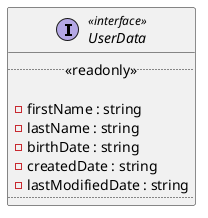 @startuml UserData Diagram
interface UserData <<interface>> {
  ..<<readonly>>..

  - firstName : string
  - lastName : string
  - birthDate : string
  - createdDate : string
  - lastModifiedDate : string
  ....
}
@enduml
